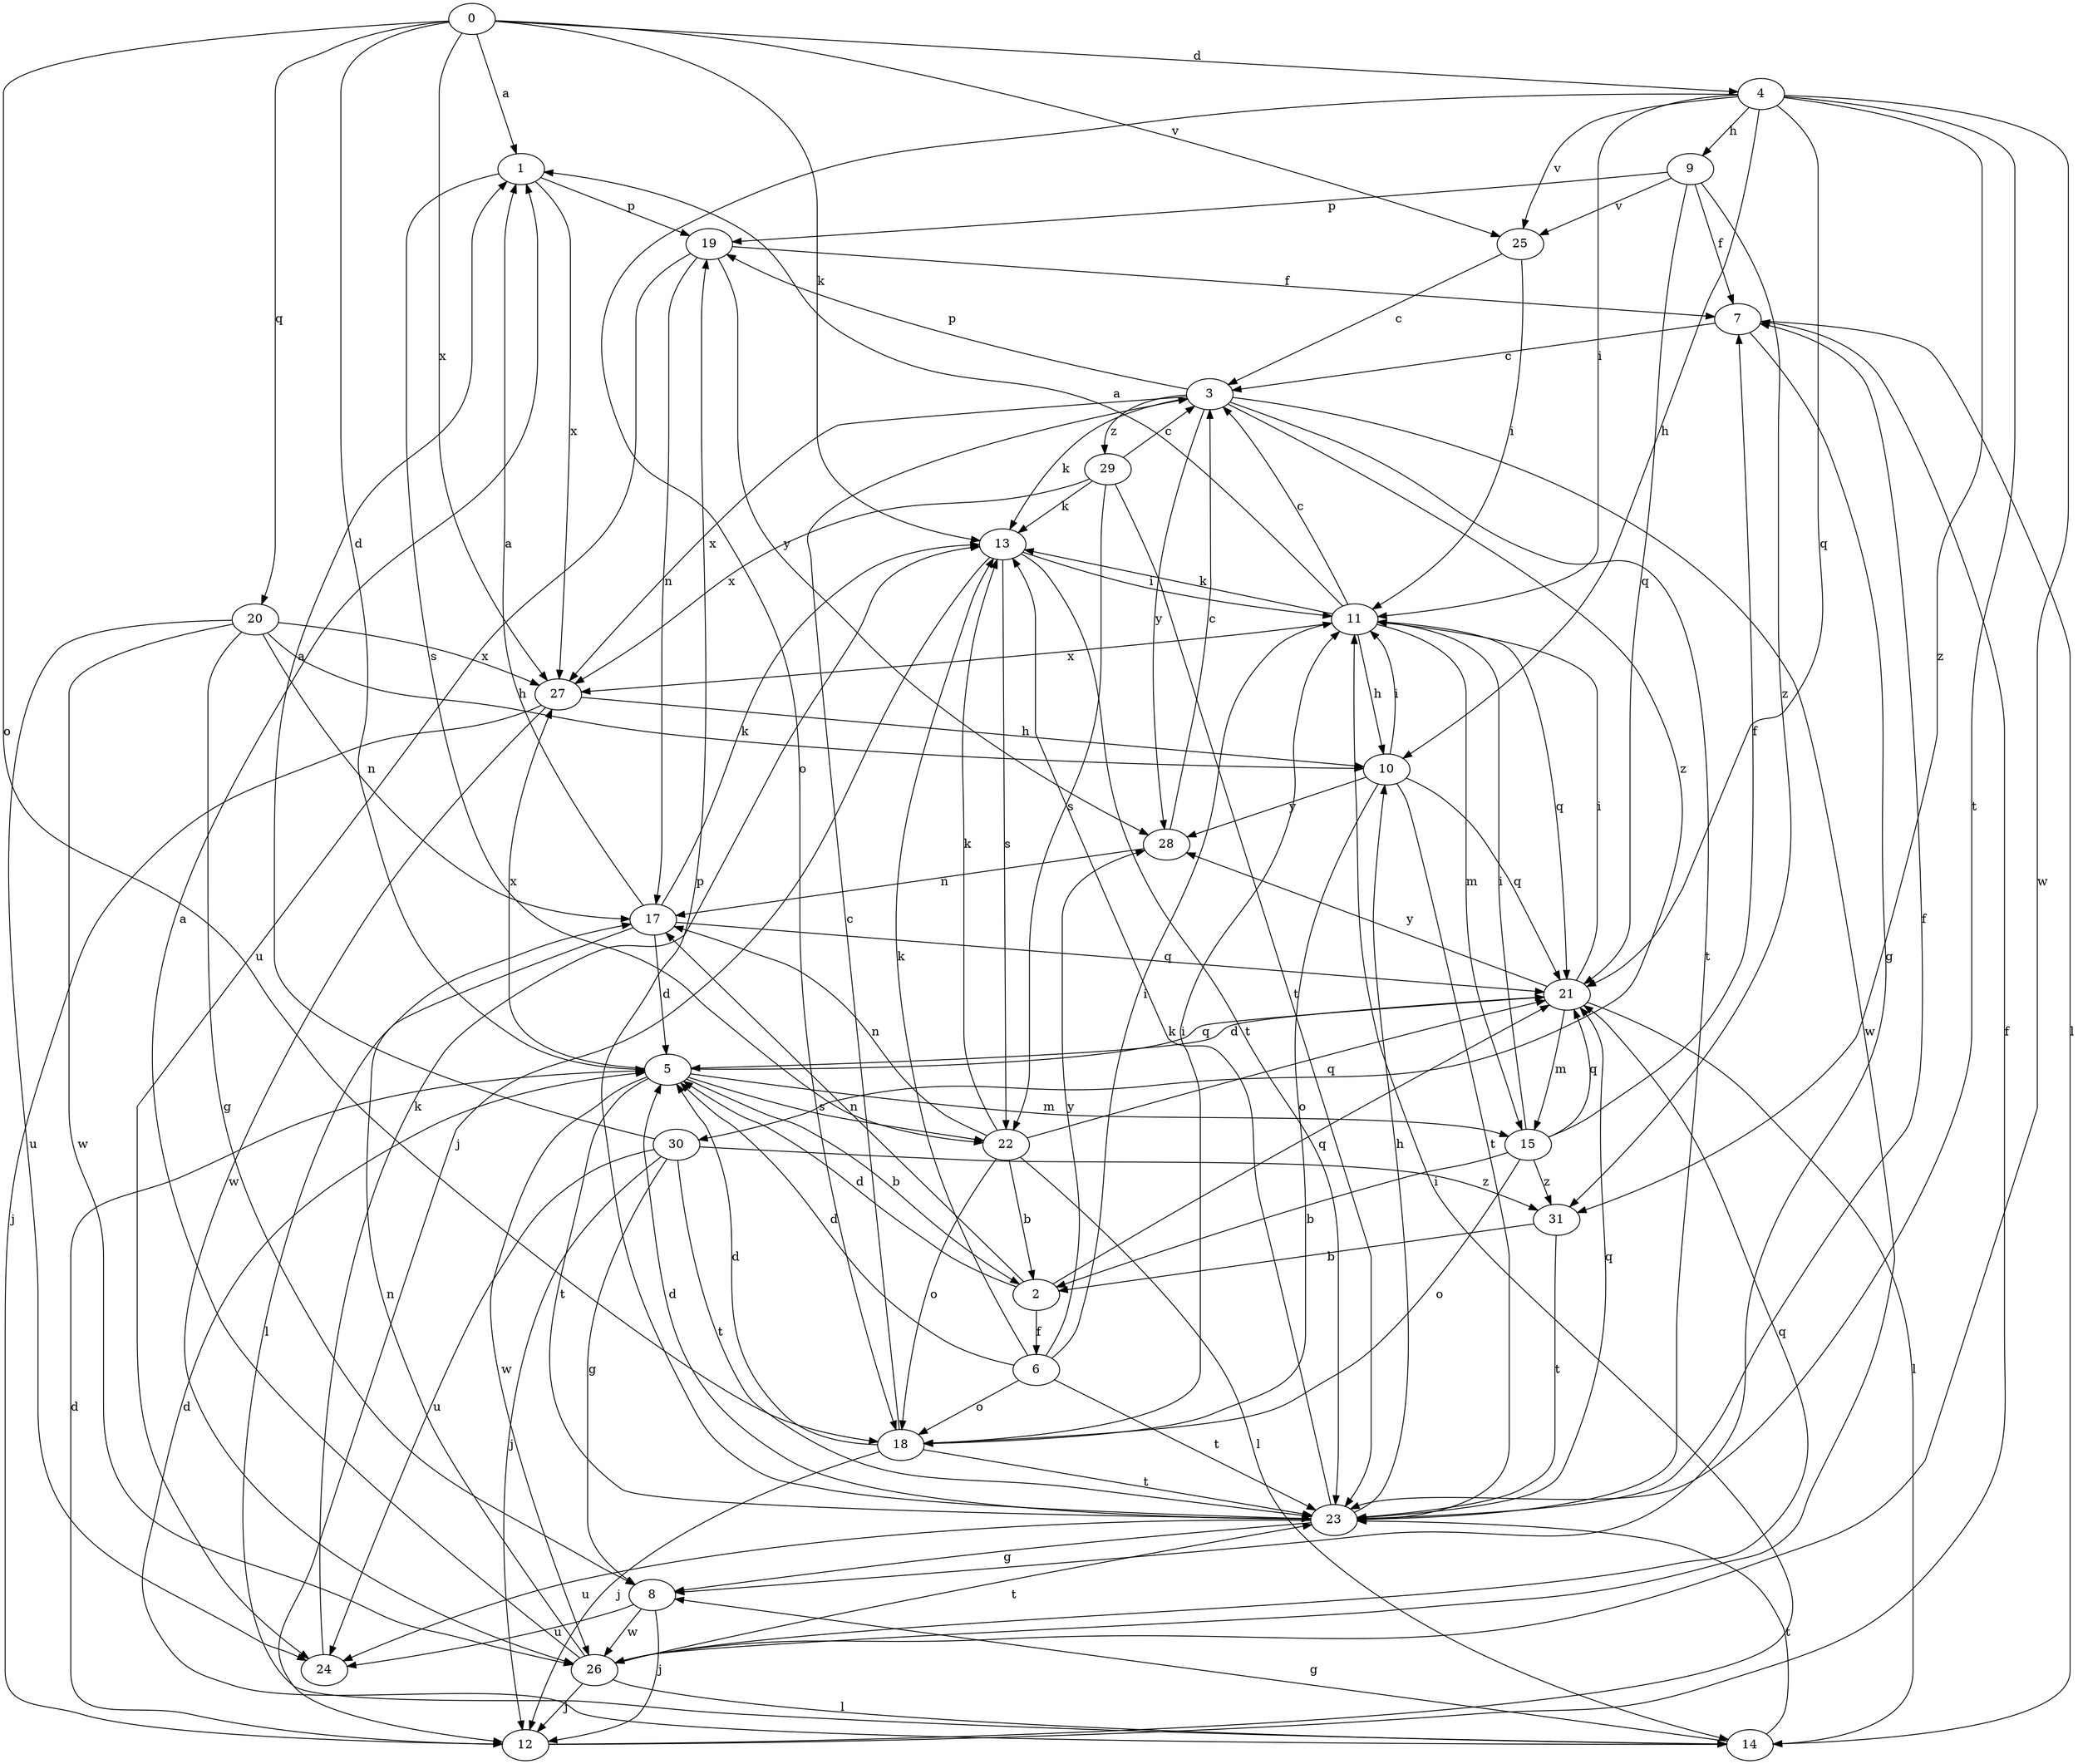 strict digraph  {
0;
1;
2;
3;
4;
5;
6;
7;
8;
9;
10;
11;
12;
13;
14;
15;
17;
18;
19;
20;
21;
22;
23;
24;
25;
26;
27;
28;
29;
30;
31;
0 -> 1  [label=a];
0 -> 4  [label=d];
0 -> 5  [label=d];
0 -> 13  [label=k];
0 -> 18  [label=o];
0 -> 20  [label=q];
0 -> 25  [label=v];
0 -> 27  [label=x];
1 -> 19  [label=p];
1 -> 22  [label=s];
1 -> 27  [label=x];
2 -> 5  [label=d];
2 -> 6  [label=f];
2 -> 17  [label=n];
2 -> 21  [label=q];
3 -> 13  [label=k];
3 -> 19  [label=p];
3 -> 23  [label=t];
3 -> 26  [label=w];
3 -> 27  [label=x];
3 -> 28  [label=y];
3 -> 29  [label=z];
3 -> 30  [label=z];
4 -> 9  [label=h];
4 -> 10  [label=h];
4 -> 11  [label=i];
4 -> 18  [label=o];
4 -> 21  [label=q];
4 -> 23  [label=t];
4 -> 25  [label=v];
4 -> 26  [label=w];
4 -> 31  [label=z];
5 -> 2  [label=b];
5 -> 15  [label=m];
5 -> 21  [label=q];
5 -> 22  [label=s];
5 -> 23  [label=t];
5 -> 26  [label=w];
5 -> 27  [label=x];
6 -> 5  [label=d];
6 -> 11  [label=i];
6 -> 13  [label=k];
6 -> 18  [label=o];
6 -> 23  [label=t];
6 -> 28  [label=y];
7 -> 3  [label=c];
7 -> 8  [label=g];
7 -> 14  [label=l];
8 -> 12  [label=j];
8 -> 24  [label=u];
8 -> 26  [label=w];
9 -> 7  [label=f];
9 -> 19  [label=p];
9 -> 21  [label=q];
9 -> 25  [label=v];
9 -> 31  [label=z];
10 -> 11  [label=i];
10 -> 18  [label=o];
10 -> 21  [label=q];
10 -> 23  [label=t];
10 -> 28  [label=y];
11 -> 1  [label=a];
11 -> 3  [label=c];
11 -> 10  [label=h];
11 -> 13  [label=k];
11 -> 15  [label=m];
11 -> 21  [label=q];
11 -> 27  [label=x];
12 -> 5  [label=d];
12 -> 7  [label=f];
12 -> 11  [label=i];
13 -> 11  [label=i];
13 -> 12  [label=j];
13 -> 22  [label=s];
13 -> 23  [label=t];
14 -> 5  [label=d];
14 -> 8  [label=g];
14 -> 23  [label=t];
15 -> 2  [label=b];
15 -> 7  [label=f];
15 -> 11  [label=i];
15 -> 18  [label=o];
15 -> 21  [label=q];
15 -> 31  [label=z];
17 -> 1  [label=a];
17 -> 5  [label=d];
17 -> 13  [label=k];
17 -> 14  [label=l];
17 -> 21  [label=q];
18 -> 3  [label=c];
18 -> 5  [label=d];
18 -> 11  [label=i];
18 -> 12  [label=j];
18 -> 23  [label=t];
19 -> 7  [label=f];
19 -> 17  [label=n];
19 -> 24  [label=u];
19 -> 28  [label=y];
20 -> 8  [label=g];
20 -> 10  [label=h];
20 -> 17  [label=n];
20 -> 24  [label=u];
20 -> 26  [label=w];
20 -> 27  [label=x];
21 -> 5  [label=d];
21 -> 11  [label=i];
21 -> 14  [label=l];
21 -> 15  [label=m];
21 -> 28  [label=y];
22 -> 2  [label=b];
22 -> 13  [label=k];
22 -> 14  [label=l];
22 -> 17  [label=n];
22 -> 18  [label=o];
22 -> 21  [label=q];
23 -> 5  [label=d];
23 -> 7  [label=f];
23 -> 8  [label=g];
23 -> 10  [label=h];
23 -> 13  [label=k];
23 -> 19  [label=p];
23 -> 21  [label=q];
23 -> 24  [label=u];
24 -> 13  [label=k];
25 -> 3  [label=c];
25 -> 11  [label=i];
26 -> 1  [label=a];
26 -> 12  [label=j];
26 -> 14  [label=l];
26 -> 17  [label=n];
26 -> 21  [label=q];
26 -> 23  [label=t];
27 -> 10  [label=h];
27 -> 12  [label=j];
27 -> 26  [label=w];
28 -> 3  [label=c];
28 -> 17  [label=n];
29 -> 3  [label=c];
29 -> 13  [label=k];
29 -> 22  [label=s];
29 -> 23  [label=t];
29 -> 27  [label=x];
30 -> 1  [label=a];
30 -> 8  [label=g];
30 -> 12  [label=j];
30 -> 23  [label=t];
30 -> 24  [label=u];
30 -> 31  [label=z];
31 -> 2  [label=b];
31 -> 23  [label=t];
}
